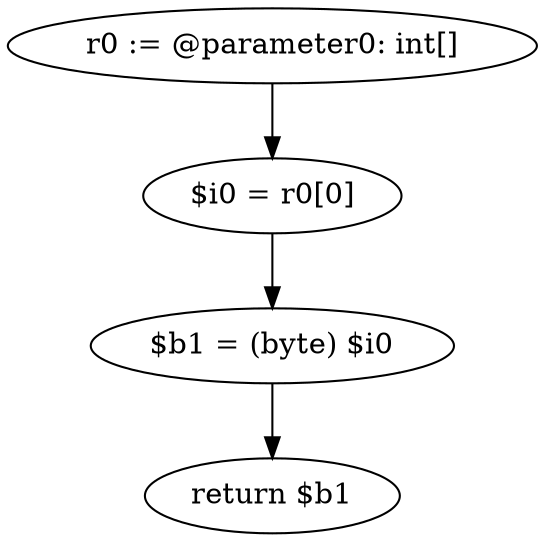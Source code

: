 digraph "unitGraph" {
    "r0 := @parameter0: int[]"
    "$i0 = r0[0]"
    "$b1 = (byte) $i0"
    "return $b1"
    "r0 := @parameter0: int[]"->"$i0 = r0[0]";
    "$i0 = r0[0]"->"$b1 = (byte) $i0";
    "$b1 = (byte) $i0"->"return $b1";
}
